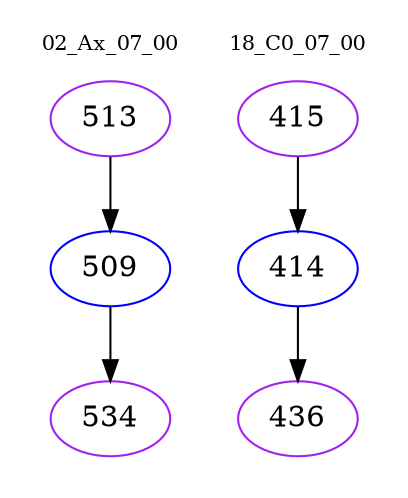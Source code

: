 digraph{
subgraph cluster_0 {
color = white
label = "02_Ax_07_00";
fontsize=10;
T0_513 [label="513", color="purple"]
T0_513 -> T0_509 [color="black"]
T0_509 [label="509", color="blue"]
T0_509 -> T0_534 [color="black"]
T0_534 [label="534", color="purple"]
}
subgraph cluster_1 {
color = white
label = "18_C0_07_00";
fontsize=10;
T1_415 [label="415", color="purple"]
T1_415 -> T1_414 [color="black"]
T1_414 [label="414", color="blue"]
T1_414 -> T1_436 [color="black"]
T1_436 [label="436", color="purple"]
}
}
